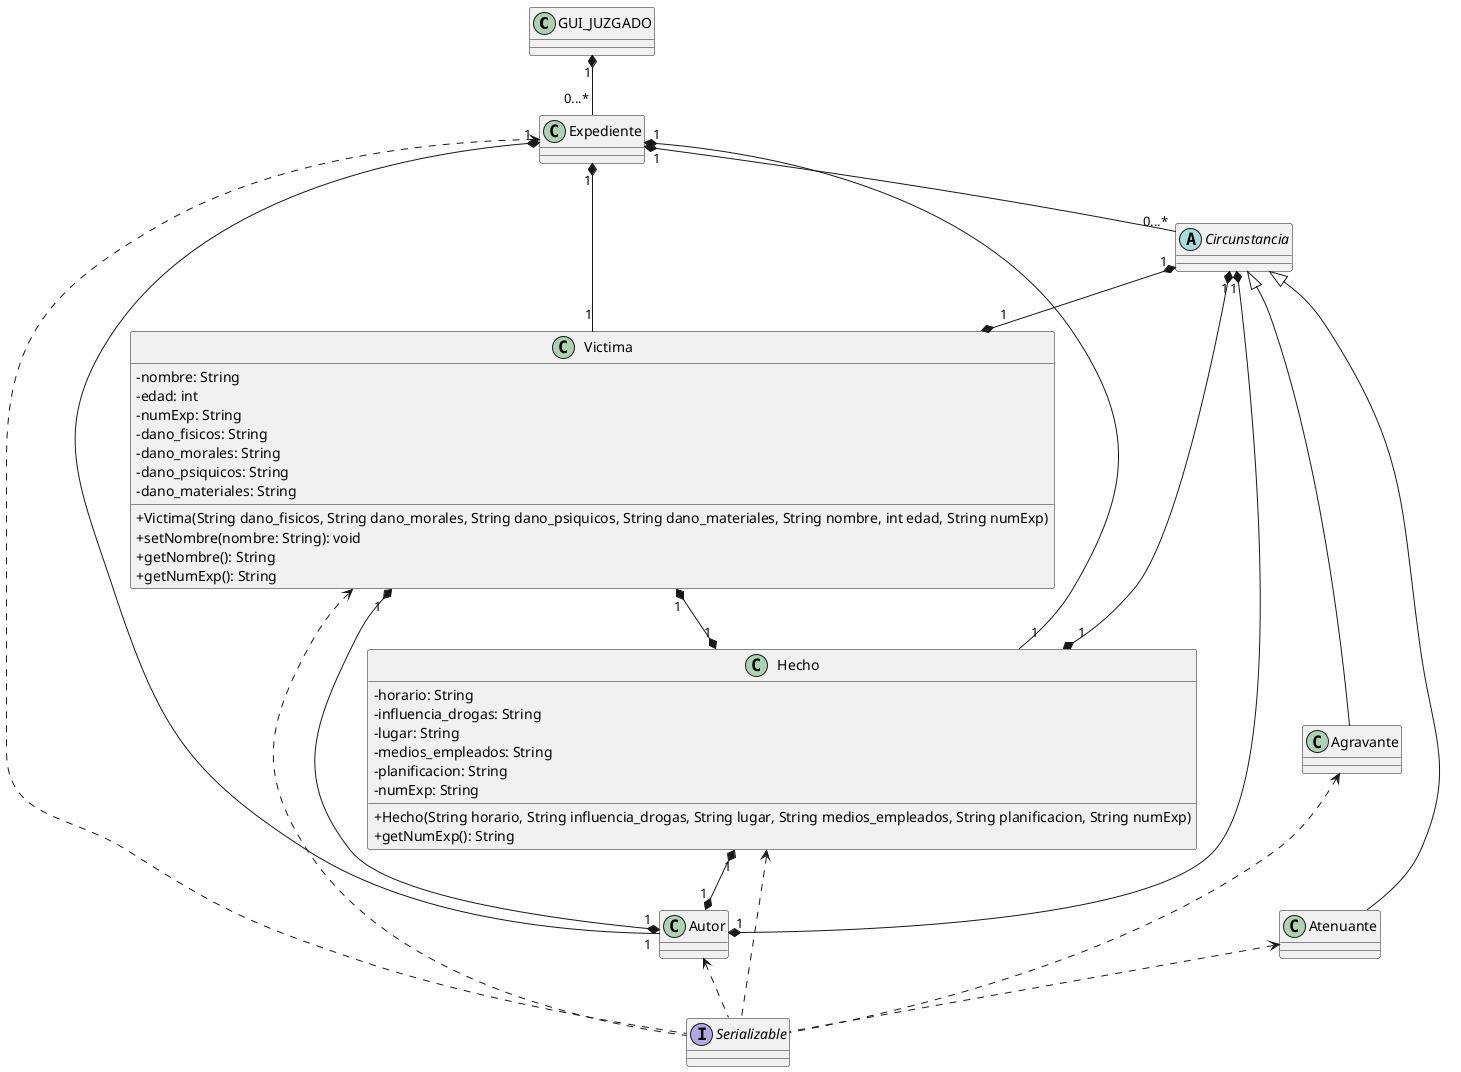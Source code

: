 @startuml
skinparam ClassAttributeIconSize 0

class GUI_JUZGADO
class Expediente
class Autor
class Victima{
    -nombre: String
    -edad: int
    -numExp: String
    -dano_fisicos: String
    -dano_morales: String
    -dano_psiquicos: String
    -dano_materiales: String

    +Victima(String dano_fisicos, String dano_morales, String dano_psiquicos, String dano_materiales, String nombre, int edad, String numExp)
    +setNombre(nombre: String): void
    +getNombre(): String
    +getNumExp(): String
}

class Hecho{
    -horario: String
    -influencia_drogas: String
    -lugar: String
    -medios_empleados: String
    -planificacion: String
    -numExp: String

    +Hecho(String horario, String influencia_drogas, String lugar, String medios_empleados, String planificacion, String numExp)
    +getNumExp(): String
}

abstract class Circunstancia
class Agravante
class Atenuante
interface Serializable

Circunstancia <|-- Agravante
Circunstancia <|-- Atenuante
Expediente "1" *-- "0...*" Circunstancia
Expediente "1" *-- "1" Autor
Expediente "1" *-- "1" Victima
Expediente "1" *-- "1" Hecho
GUI_JUZGADO "1" *-- "0...*" Expediente
Hecho "1" *--* "1" Autor
Victima "1" *--* "1" Autor
Victima "1" *--* "1" Hecho
Circunstancia "1" *--* "1" Autor
Circunstancia "1" *--* "1" Victima
Circunstancia "1" *--* "1" Hecho
Expediente <.. Serializable
Autor <.. Serializable
Victima <.. Serializable
Hecho <.. Serializable
Agravante <.. Serializable
Atenuante <.. Serializable


@enduml